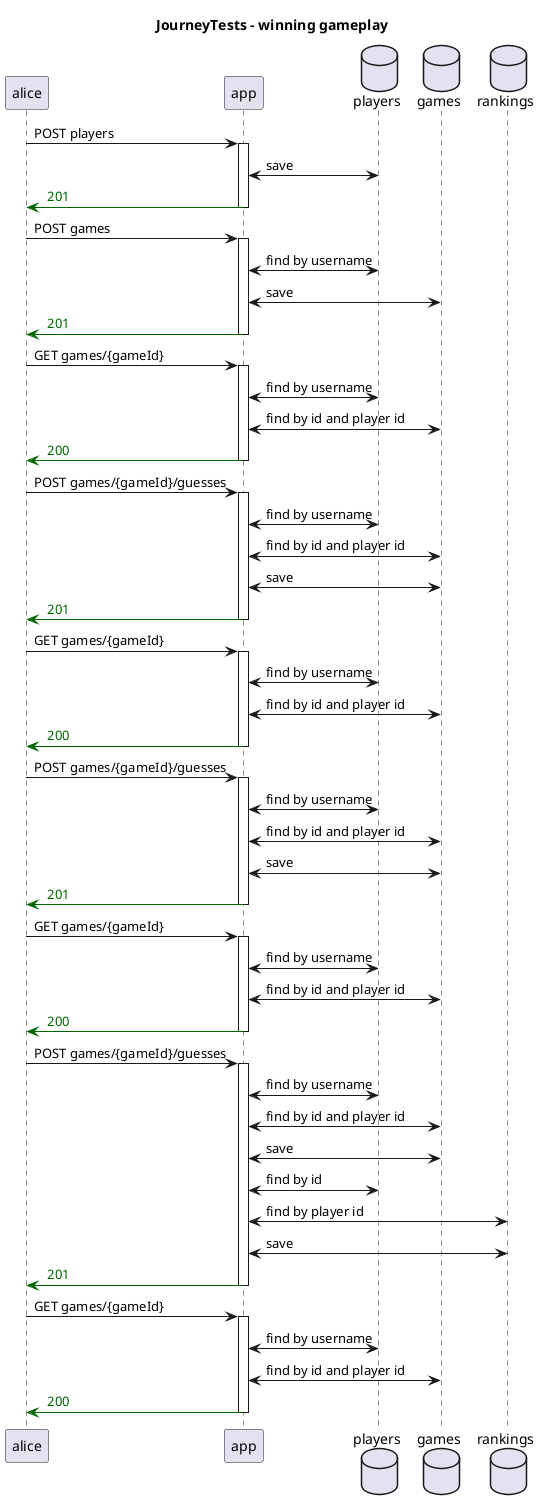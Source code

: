 @startuml
title JourneyTests - winning gameplay
participant "alice"
participant "app"
database "players"
database "games"
database "rankings"
"alice" -> "app": POST players
activate "app"
"app" <-> "players": save
"app" -[#DarkGreen]> "alice": <color:DarkGreen> 201 
deactivate "app"
"alice" -> "app": POST games
activate "app"
"app" <-> "players": find by username
"app" <-> "games": save
"app" -[#DarkGreen]> "alice": <color:DarkGreen> 201 
deactivate "app"
"alice" -> "app": GET games/{gameId}
activate "app"
"app" <-> "players": find by username
"app" <-> "games": find by id and player id
"app" -[#DarkGreen]> "alice": <color:DarkGreen> 200 
deactivate "app"
"alice" -> "app": POST games/{gameId}/guesses
activate "app"
"app" <-> "players": find by username
"app" <-> "games": find by id and player id
"app" <-> "games": save
"app" -[#DarkGreen]> "alice": <color:DarkGreen> 201 
deactivate "app"
"alice" -> "app": GET games/{gameId}
activate "app"
"app" <-> "players": find by username
"app" <-> "games": find by id and player id
"app" -[#DarkGreen]> "alice": <color:DarkGreen> 200 
deactivate "app"
"alice" -> "app": POST games/{gameId}/guesses
activate "app"
"app" <-> "players": find by username
"app" <-> "games": find by id and player id
"app" <-> "games": save
"app" -[#DarkGreen]> "alice": <color:DarkGreen> 201 
deactivate "app"
"alice" -> "app": GET games/{gameId}
activate "app"
"app" <-> "players": find by username
"app" <-> "games": find by id and player id
"app" -[#DarkGreen]> "alice": <color:DarkGreen> 200 
deactivate "app"
"alice" -> "app": POST games/{gameId}/guesses
activate "app"
"app" <-> "players": find by username
"app" <-> "games": find by id and player id
"app" <-> "games": save
"app" <-> "players": find by id
"app" <-> "rankings": find by player id
"app" <-> "rankings": save
"app" -[#DarkGreen]> "alice": <color:DarkGreen> 201 
deactivate "app"
"alice" -> "app": GET games/{gameId}
activate "app"
"app" <-> "players": find by username
"app" <-> "games": find by id and player id
"app" -[#DarkGreen]> "alice": <color:DarkGreen> 200 
deactivate "app"
@enduml